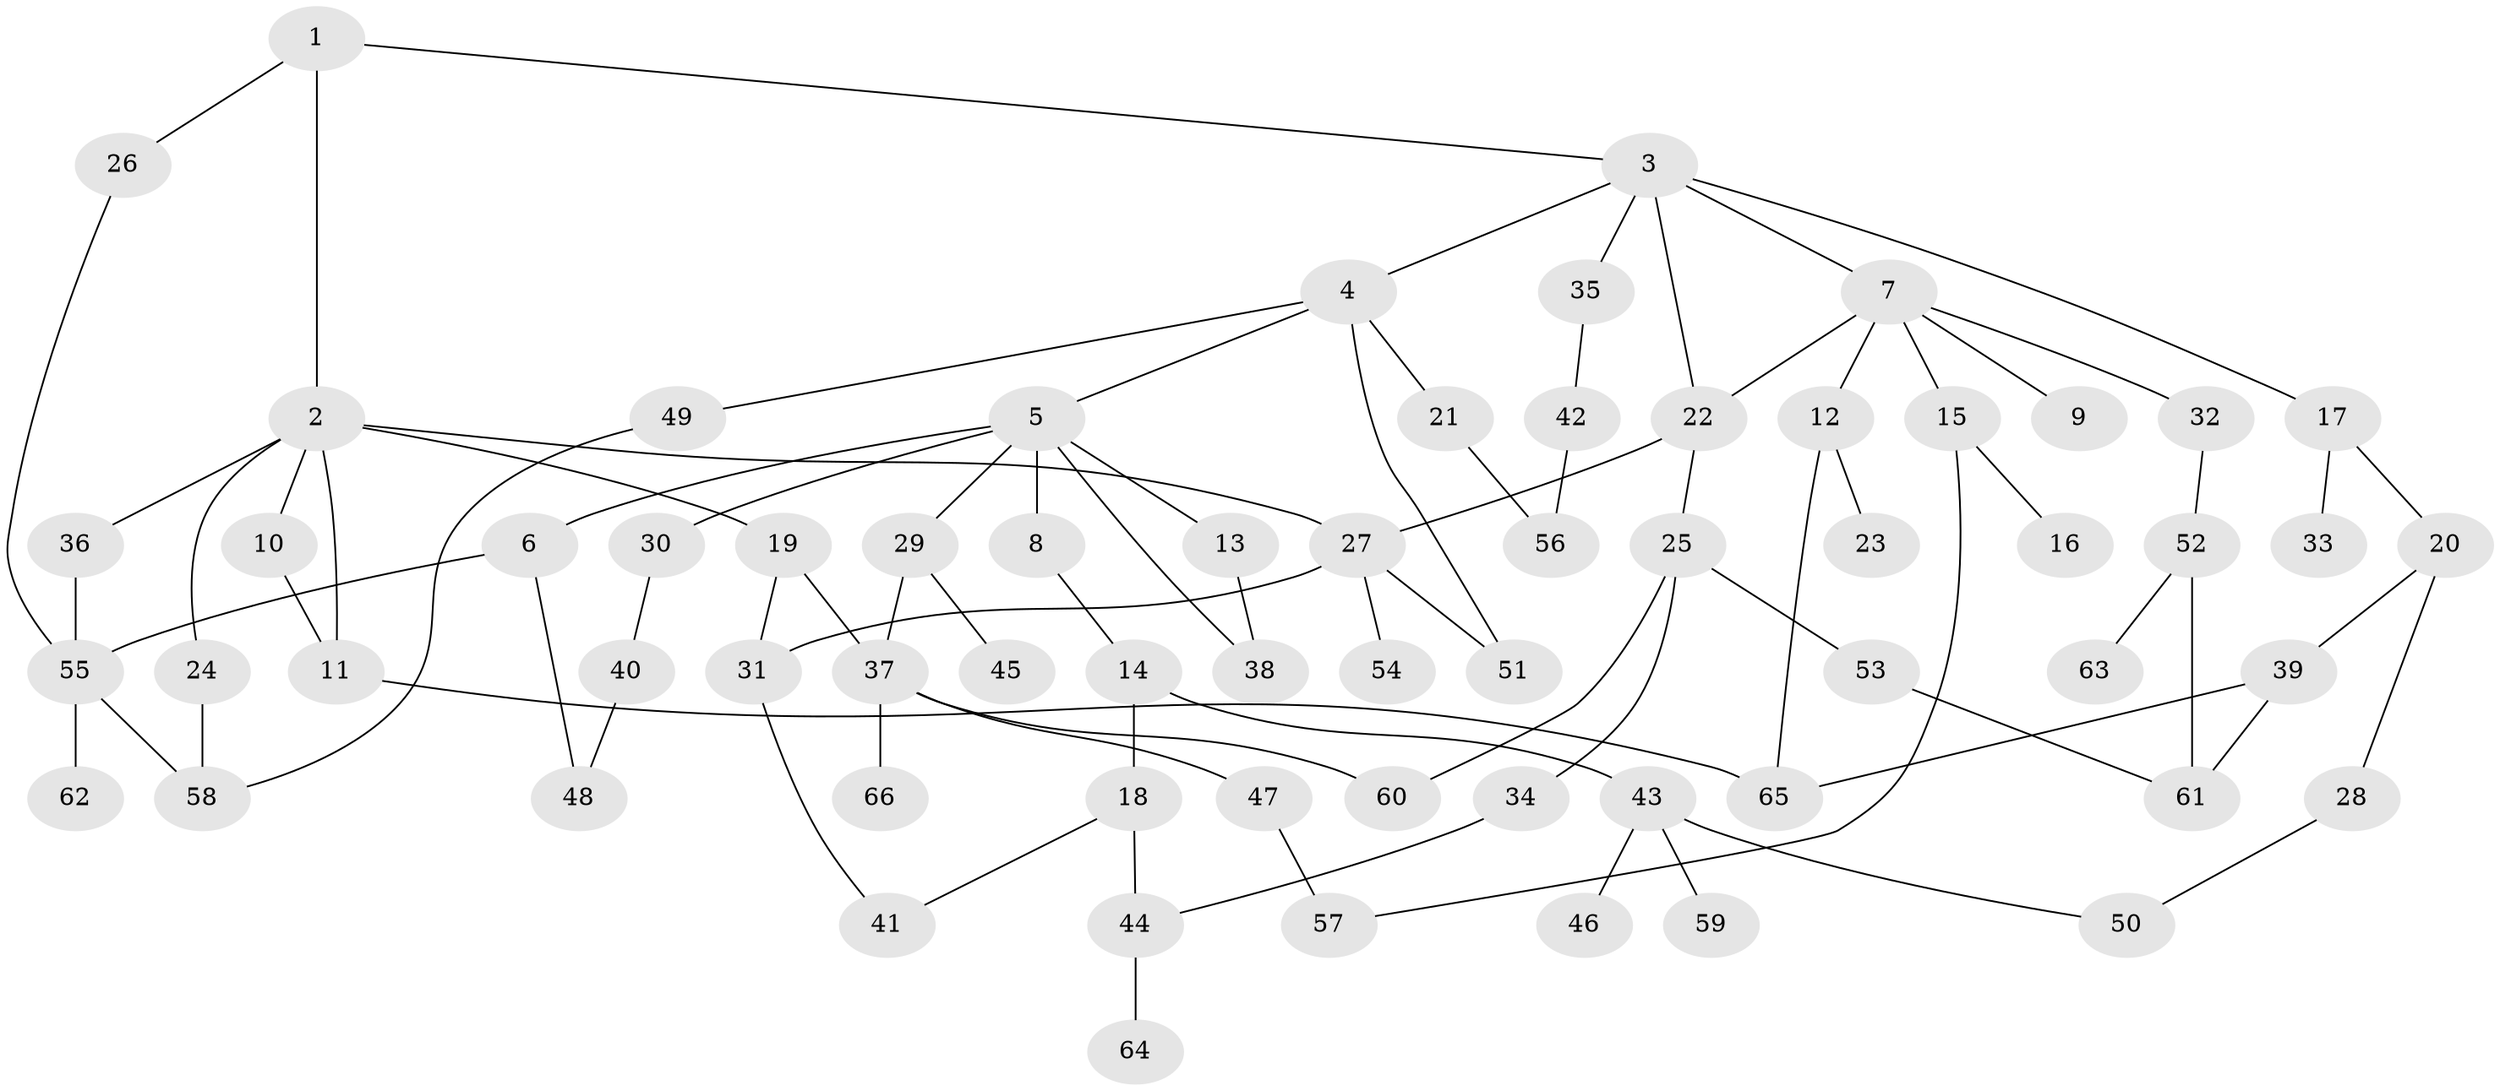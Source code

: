 // Generated by graph-tools (version 1.1) at 2025/34/03/09/25 02:34:07]
// undirected, 66 vertices, 87 edges
graph export_dot {
graph [start="1"]
  node [color=gray90,style=filled];
  1;
  2;
  3;
  4;
  5;
  6;
  7;
  8;
  9;
  10;
  11;
  12;
  13;
  14;
  15;
  16;
  17;
  18;
  19;
  20;
  21;
  22;
  23;
  24;
  25;
  26;
  27;
  28;
  29;
  30;
  31;
  32;
  33;
  34;
  35;
  36;
  37;
  38;
  39;
  40;
  41;
  42;
  43;
  44;
  45;
  46;
  47;
  48;
  49;
  50;
  51;
  52;
  53;
  54;
  55;
  56;
  57;
  58;
  59;
  60;
  61;
  62;
  63;
  64;
  65;
  66;
  1 -- 2;
  1 -- 3;
  1 -- 26;
  2 -- 10;
  2 -- 11;
  2 -- 19;
  2 -- 24;
  2 -- 27;
  2 -- 36;
  3 -- 4;
  3 -- 7;
  3 -- 17;
  3 -- 35;
  3 -- 22;
  4 -- 5;
  4 -- 21;
  4 -- 49;
  4 -- 51;
  5 -- 6;
  5 -- 8;
  5 -- 13;
  5 -- 29;
  5 -- 30;
  5 -- 38;
  6 -- 48;
  6 -- 55;
  7 -- 9;
  7 -- 12;
  7 -- 15;
  7 -- 22;
  7 -- 32;
  8 -- 14;
  10 -- 11;
  11 -- 65;
  12 -- 23;
  12 -- 65;
  13 -- 38;
  14 -- 18;
  14 -- 43;
  15 -- 16;
  15 -- 57;
  17 -- 20;
  17 -- 33;
  18 -- 44;
  18 -- 41;
  19 -- 37;
  19 -- 31;
  20 -- 28;
  20 -- 39;
  21 -- 56;
  22 -- 25;
  22 -- 27;
  24 -- 58;
  25 -- 34;
  25 -- 53;
  25 -- 60;
  26 -- 55;
  27 -- 31;
  27 -- 51;
  27 -- 54;
  28 -- 50;
  29 -- 45;
  29 -- 37;
  30 -- 40;
  31 -- 41;
  32 -- 52;
  34 -- 44;
  35 -- 42;
  36 -- 55;
  37 -- 47;
  37 -- 66;
  37 -- 60;
  39 -- 61;
  39 -- 65;
  40 -- 48;
  42 -- 56;
  43 -- 46;
  43 -- 59;
  43 -- 50;
  44 -- 64;
  47 -- 57;
  49 -- 58;
  52 -- 63;
  52 -- 61;
  53 -- 61;
  55 -- 62;
  55 -- 58;
}
